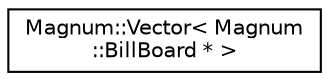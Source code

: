 digraph "圖形化之類別階層"
{
  edge [fontname="Helvetica",fontsize="10",labelfontname="Helvetica",labelfontsize="10"];
  node [fontname="Helvetica",fontsize="10",shape=record];
  rankdir="LR";
  Node1 [label="Magnum::Vector\< Magnum\l::BillBoard * \>",height=0.2,width=0.4,color="black", fillcolor="white", style="filled",URL="$class_magnum_1_1_vector.html"];
}
